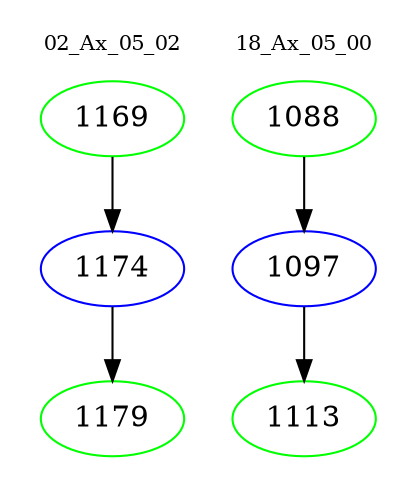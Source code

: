 digraph{
subgraph cluster_0 {
color = white
label = "02_Ax_05_02";
fontsize=10;
T0_1169 [label="1169", color="green"]
T0_1169 -> T0_1174 [color="black"]
T0_1174 [label="1174", color="blue"]
T0_1174 -> T0_1179 [color="black"]
T0_1179 [label="1179", color="green"]
}
subgraph cluster_1 {
color = white
label = "18_Ax_05_00";
fontsize=10;
T1_1088 [label="1088", color="green"]
T1_1088 -> T1_1097 [color="black"]
T1_1097 [label="1097", color="blue"]
T1_1097 -> T1_1113 [color="black"]
T1_1113 [label="1113", color="green"]
}
}
